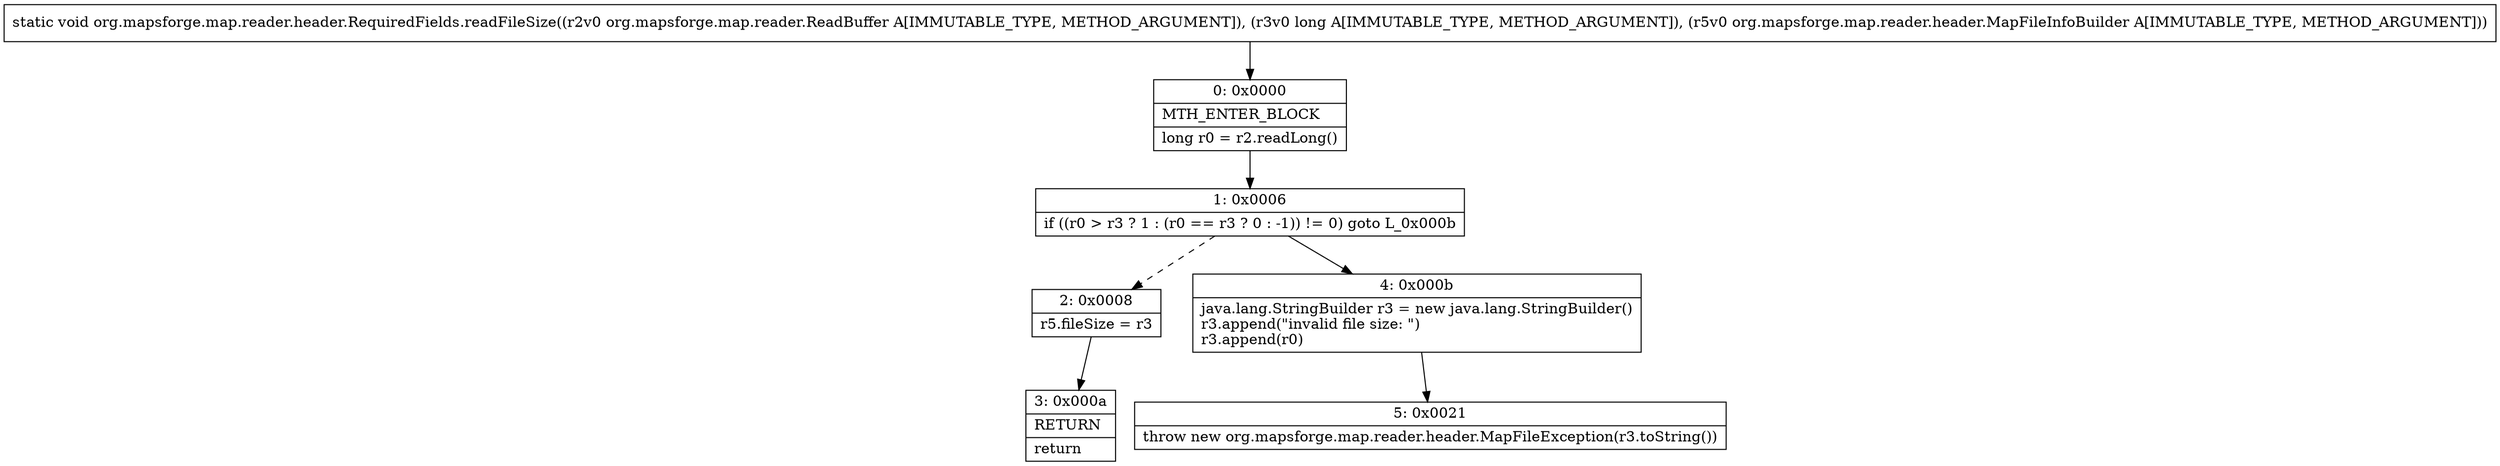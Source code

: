 digraph "CFG fororg.mapsforge.map.reader.header.RequiredFields.readFileSize(Lorg\/mapsforge\/map\/reader\/ReadBuffer;JLorg\/mapsforge\/map\/reader\/header\/MapFileInfoBuilder;)V" {
Node_0 [shape=record,label="{0\:\ 0x0000|MTH_ENTER_BLOCK\l|long r0 = r2.readLong()\l}"];
Node_1 [shape=record,label="{1\:\ 0x0006|if ((r0 \> r3 ? 1 : (r0 == r3 ? 0 : \-1)) != 0) goto L_0x000b\l}"];
Node_2 [shape=record,label="{2\:\ 0x0008|r5.fileSize = r3\l}"];
Node_3 [shape=record,label="{3\:\ 0x000a|RETURN\l|return\l}"];
Node_4 [shape=record,label="{4\:\ 0x000b|java.lang.StringBuilder r3 = new java.lang.StringBuilder()\lr3.append(\"invalid file size: \")\lr3.append(r0)\l}"];
Node_5 [shape=record,label="{5\:\ 0x0021|throw new org.mapsforge.map.reader.header.MapFileException(r3.toString())\l}"];
MethodNode[shape=record,label="{static void org.mapsforge.map.reader.header.RequiredFields.readFileSize((r2v0 org.mapsforge.map.reader.ReadBuffer A[IMMUTABLE_TYPE, METHOD_ARGUMENT]), (r3v0 long A[IMMUTABLE_TYPE, METHOD_ARGUMENT]), (r5v0 org.mapsforge.map.reader.header.MapFileInfoBuilder A[IMMUTABLE_TYPE, METHOD_ARGUMENT])) }"];
MethodNode -> Node_0;
Node_0 -> Node_1;
Node_1 -> Node_2[style=dashed];
Node_1 -> Node_4;
Node_2 -> Node_3;
Node_4 -> Node_5;
}

